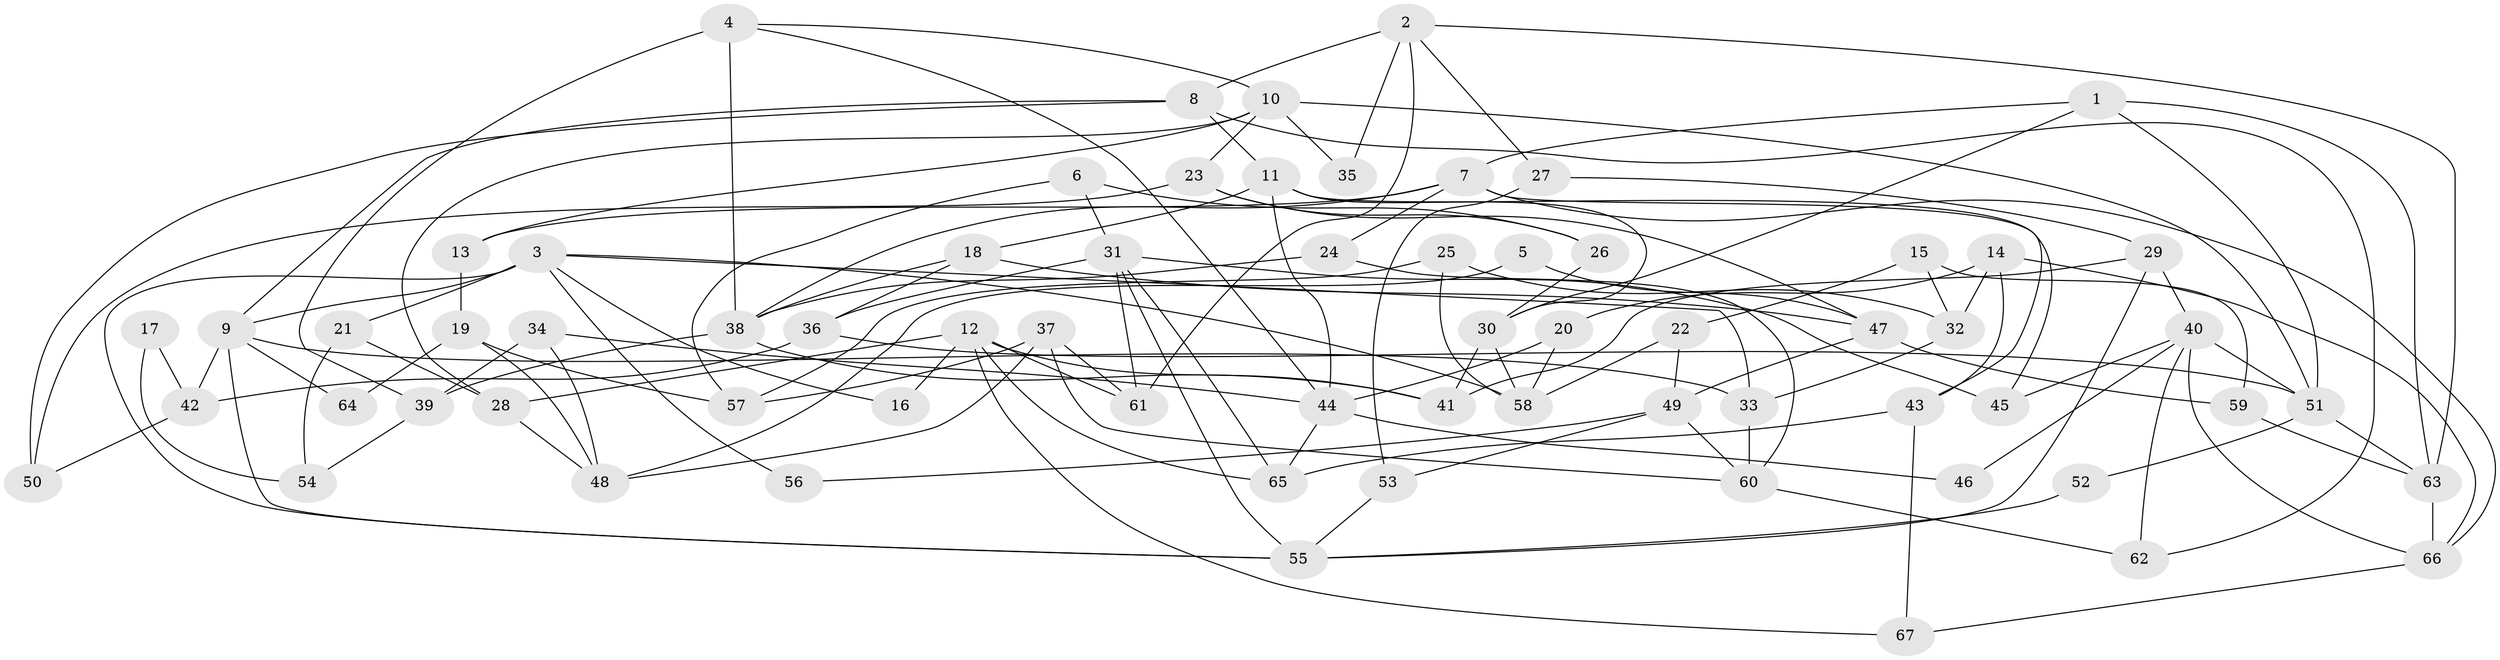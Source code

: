 // coarse degree distribution, {7: 0.14285714285714285, 8: 0.09523809523809523, 4: 0.19047619047619047, 2: 0.14285714285714285, 9: 0.023809523809523808, 5: 0.16666666666666666, 6: 0.14285714285714285, 3: 0.09523809523809523}
// Generated by graph-tools (version 1.1) at 2025/52/02/27/25 19:52:01]
// undirected, 67 vertices, 134 edges
graph export_dot {
graph [start="1"]
  node [color=gray90,style=filled];
  1;
  2;
  3;
  4;
  5;
  6;
  7;
  8;
  9;
  10;
  11;
  12;
  13;
  14;
  15;
  16;
  17;
  18;
  19;
  20;
  21;
  22;
  23;
  24;
  25;
  26;
  27;
  28;
  29;
  30;
  31;
  32;
  33;
  34;
  35;
  36;
  37;
  38;
  39;
  40;
  41;
  42;
  43;
  44;
  45;
  46;
  47;
  48;
  49;
  50;
  51;
  52;
  53;
  54;
  55;
  56;
  57;
  58;
  59;
  60;
  61;
  62;
  63;
  64;
  65;
  66;
  67;
  1 -- 7;
  1 -- 63;
  1 -- 30;
  1 -- 51;
  2 -- 8;
  2 -- 63;
  2 -- 27;
  2 -- 35;
  2 -- 61;
  3 -- 9;
  3 -- 33;
  3 -- 16;
  3 -- 21;
  3 -- 55;
  3 -- 56;
  3 -- 58;
  4 -- 10;
  4 -- 44;
  4 -- 38;
  4 -- 39;
  5 -- 48;
  5 -- 47;
  6 -- 31;
  6 -- 26;
  6 -- 57;
  7 -- 38;
  7 -- 24;
  7 -- 13;
  7 -- 43;
  7 -- 66;
  8 -- 11;
  8 -- 9;
  8 -- 50;
  8 -- 62;
  9 -- 42;
  9 -- 33;
  9 -- 55;
  9 -- 64;
  10 -- 28;
  10 -- 51;
  10 -- 13;
  10 -- 23;
  10 -- 35;
  11 -- 45;
  11 -- 30;
  11 -- 18;
  11 -- 44;
  12 -- 65;
  12 -- 61;
  12 -- 16;
  12 -- 28;
  12 -- 41;
  12 -- 67;
  13 -- 19;
  14 -- 20;
  14 -- 66;
  14 -- 32;
  14 -- 43;
  15 -- 32;
  15 -- 22;
  15 -- 59;
  17 -- 54;
  17 -- 42;
  18 -- 36;
  18 -- 38;
  18 -- 47;
  19 -- 57;
  19 -- 48;
  19 -- 64;
  20 -- 44;
  20 -- 58;
  21 -- 28;
  21 -- 54;
  22 -- 58;
  22 -- 49;
  23 -- 47;
  23 -- 26;
  23 -- 50;
  24 -- 60;
  24 -- 38;
  25 -- 57;
  25 -- 58;
  25 -- 32;
  26 -- 30;
  27 -- 29;
  27 -- 53;
  28 -- 48;
  29 -- 41;
  29 -- 55;
  29 -- 40;
  30 -- 41;
  30 -- 58;
  31 -- 55;
  31 -- 65;
  31 -- 36;
  31 -- 45;
  31 -- 61;
  32 -- 33;
  33 -- 60;
  34 -- 39;
  34 -- 48;
  34 -- 44;
  36 -- 51;
  36 -- 42;
  37 -- 61;
  37 -- 60;
  37 -- 48;
  37 -- 57;
  38 -- 39;
  38 -- 41;
  39 -- 54;
  40 -- 66;
  40 -- 45;
  40 -- 46;
  40 -- 51;
  40 -- 62;
  42 -- 50;
  43 -- 65;
  43 -- 67;
  44 -- 46;
  44 -- 65;
  47 -- 59;
  47 -- 49;
  49 -- 53;
  49 -- 56;
  49 -- 60;
  51 -- 52;
  51 -- 63;
  52 -- 55;
  53 -- 55;
  59 -- 63;
  60 -- 62;
  63 -- 66;
  66 -- 67;
}
